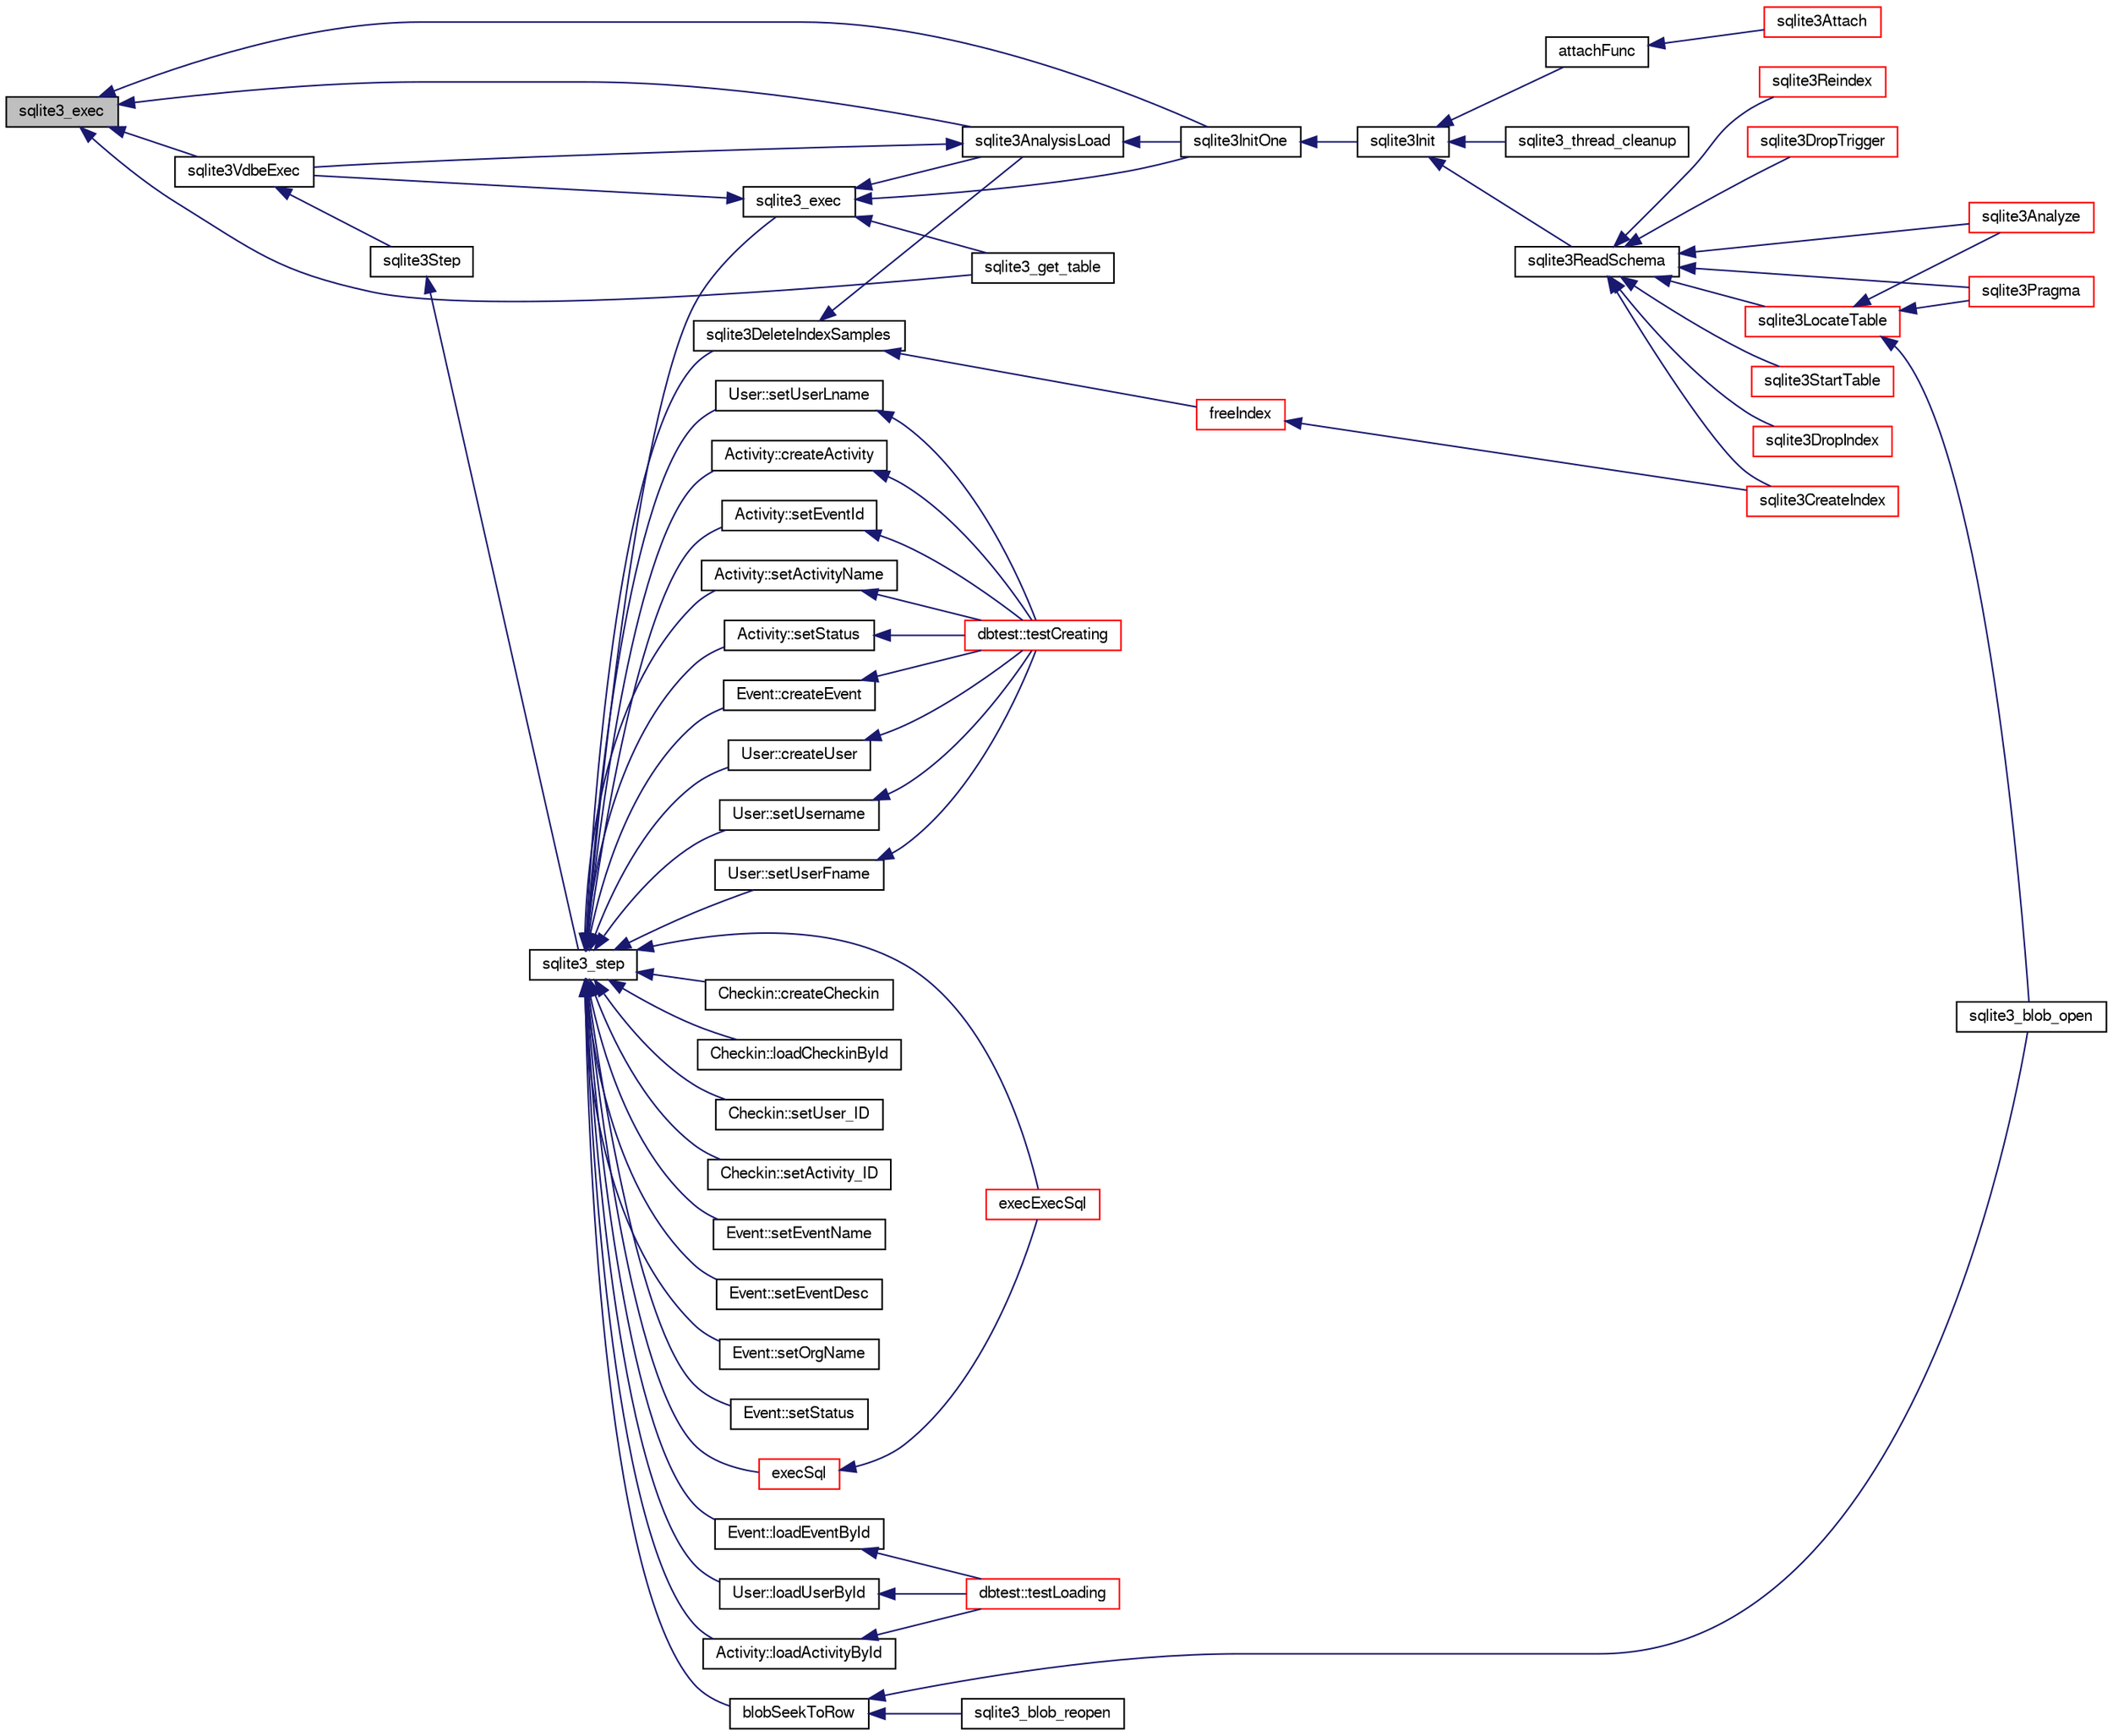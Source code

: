 digraph "sqlite3_exec"
{
  edge [fontname="FreeSans",fontsize="10",labelfontname="FreeSans",labelfontsize="10"];
  node [fontname="FreeSans",fontsize="10",shape=record];
  rankdir="LR";
  Node332495 [label="sqlite3_exec",height=0.2,width=0.4,color="black", fillcolor="grey75", style="filled", fontcolor="black"];
  Node332495 -> Node332496 [dir="back",color="midnightblue",fontsize="10",style="solid",fontname="FreeSans"];
  Node332496 [label="sqlite3VdbeExec",height=0.2,width=0.4,color="black", fillcolor="white", style="filled",URL="$sqlite3_8c.html#a8ce40a614bdc56719c4d642b1e4dfb21"];
  Node332496 -> Node332497 [dir="back",color="midnightblue",fontsize="10",style="solid",fontname="FreeSans"];
  Node332497 [label="sqlite3Step",height=0.2,width=0.4,color="black", fillcolor="white", style="filled",URL="$sqlite3_8c.html#a3f2872e873e2758a4beedad1d5113554"];
  Node332497 -> Node332498 [dir="back",color="midnightblue",fontsize="10",style="solid",fontname="FreeSans"];
  Node332498 [label="sqlite3_step",height=0.2,width=0.4,color="black", fillcolor="white", style="filled",URL="$sqlite3_8h.html#ac1e491ce36b7471eb28387f7d3c74334"];
  Node332498 -> Node332499 [dir="back",color="midnightblue",fontsize="10",style="solid",fontname="FreeSans"];
  Node332499 [label="Activity::createActivity",height=0.2,width=0.4,color="black", fillcolor="white", style="filled",URL="$classActivity.html#a813cc5e52c14ab49b39014c134e3425b"];
  Node332499 -> Node332500 [dir="back",color="midnightblue",fontsize="10",style="solid",fontname="FreeSans"];
  Node332500 [label="dbtest::testCreating",height=0.2,width=0.4,color="red", fillcolor="white", style="filled",URL="$classdbtest.html#a8193e88a7df657069c8a6bd09c8243b7"];
  Node332498 -> Node332502 [dir="back",color="midnightblue",fontsize="10",style="solid",fontname="FreeSans"];
  Node332502 [label="Activity::loadActivityById",height=0.2,width=0.4,color="black", fillcolor="white", style="filled",URL="$classActivity.html#abe4ffb4f08a47212ebf9013259d9e7fd"];
  Node332502 -> Node332503 [dir="back",color="midnightblue",fontsize="10",style="solid",fontname="FreeSans"];
  Node332503 [label="dbtest::testLoading",height=0.2,width=0.4,color="red", fillcolor="white", style="filled",URL="$classdbtest.html#a6f98d82a2c8e2b9040848763504ddae1"];
  Node332498 -> Node332504 [dir="back",color="midnightblue",fontsize="10",style="solid",fontname="FreeSans"];
  Node332504 [label="Activity::setEventId",height=0.2,width=0.4,color="black", fillcolor="white", style="filled",URL="$classActivity.html#adb1d0fd0d08f473e068f0a4086bfa9ca"];
  Node332504 -> Node332500 [dir="back",color="midnightblue",fontsize="10",style="solid",fontname="FreeSans"];
  Node332498 -> Node332505 [dir="back",color="midnightblue",fontsize="10",style="solid",fontname="FreeSans"];
  Node332505 [label="Activity::setActivityName",height=0.2,width=0.4,color="black", fillcolor="white", style="filled",URL="$classActivity.html#a62dc3737b33915a36086f9dd26d16a81"];
  Node332505 -> Node332500 [dir="back",color="midnightblue",fontsize="10",style="solid",fontname="FreeSans"];
  Node332498 -> Node332506 [dir="back",color="midnightblue",fontsize="10",style="solid",fontname="FreeSans"];
  Node332506 [label="Activity::setStatus",height=0.2,width=0.4,color="black", fillcolor="white", style="filled",URL="$classActivity.html#af618135a7738f4d2a7ee147a8ef912ea"];
  Node332506 -> Node332500 [dir="back",color="midnightblue",fontsize="10",style="solid",fontname="FreeSans"];
  Node332498 -> Node332507 [dir="back",color="midnightblue",fontsize="10",style="solid",fontname="FreeSans"];
  Node332507 [label="Checkin::createCheckin",height=0.2,width=0.4,color="black", fillcolor="white", style="filled",URL="$classCheckin.html#a4e40acdf7fff0e607f6de4f24f3a163c"];
  Node332498 -> Node332508 [dir="back",color="midnightblue",fontsize="10",style="solid",fontname="FreeSans"];
  Node332508 [label="Checkin::loadCheckinById",height=0.2,width=0.4,color="black", fillcolor="white", style="filled",URL="$classCheckin.html#a3461f70ea6c68475225f2a07f78a21e0"];
  Node332498 -> Node332509 [dir="back",color="midnightblue",fontsize="10",style="solid",fontname="FreeSans"];
  Node332509 [label="Checkin::setUser_ID",height=0.2,width=0.4,color="black", fillcolor="white", style="filled",URL="$classCheckin.html#a76ab640f4f912876dbebf183db5359c6"];
  Node332498 -> Node332510 [dir="back",color="midnightblue",fontsize="10",style="solid",fontname="FreeSans"];
  Node332510 [label="Checkin::setActivity_ID",height=0.2,width=0.4,color="black", fillcolor="white", style="filled",URL="$classCheckin.html#ab2ff3ec2604ec73a42af25874a00b232"];
  Node332498 -> Node332511 [dir="back",color="midnightblue",fontsize="10",style="solid",fontname="FreeSans"];
  Node332511 [label="Event::createEvent",height=0.2,width=0.4,color="black", fillcolor="white", style="filled",URL="$classEvent.html#a77adb9f4a46ffb32c2d931f0691f5903"];
  Node332511 -> Node332500 [dir="back",color="midnightblue",fontsize="10",style="solid",fontname="FreeSans"];
  Node332498 -> Node332512 [dir="back",color="midnightblue",fontsize="10",style="solid",fontname="FreeSans"];
  Node332512 [label="Event::loadEventById",height=0.2,width=0.4,color="black", fillcolor="white", style="filled",URL="$classEvent.html#afa66cea33f722dbeecb69cc98fdea055"];
  Node332512 -> Node332503 [dir="back",color="midnightblue",fontsize="10",style="solid",fontname="FreeSans"];
  Node332498 -> Node332513 [dir="back",color="midnightblue",fontsize="10",style="solid",fontname="FreeSans"];
  Node332513 [label="Event::setEventName",height=0.2,width=0.4,color="black", fillcolor="white", style="filled",URL="$classEvent.html#a10596b6ca077df05184e30d62b08729d"];
  Node332498 -> Node332514 [dir="back",color="midnightblue",fontsize="10",style="solid",fontname="FreeSans"];
  Node332514 [label="Event::setEventDesc",height=0.2,width=0.4,color="black", fillcolor="white", style="filled",URL="$classEvent.html#ae36b8377dcae792f1c5c4726024c981b"];
  Node332498 -> Node332515 [dir="back",color="midnightblue",fontsize="10",style="solid",fontname="FreeSans"];
  Node332515 [label="Event::setOrgName",height=0.2,width=0.4,color="black", fillcolor="white", style="filled",URL="$classEvent.html#a19aac0f776bd764563a54977656cf680"];
  Node332498 -> Node332516 [dir="back",color="midnightblue",fontsize="10",style="solid",fontname="FreeSans"];
  Node332516 [label="Event::setStatus",height=0.2,width=0.4,color="black", fillcolor="white", style="filled",URL="$classEvent.html#ab0a6b9285af0f4172eb841e2b80f8972"];
  Node332498 -> Node332517 [dir="back",color="midnightblue",fontsize="10",style="solid",fontname="FreeSans"];
  Node332517 [label="blobSeekToRow",height=0.2,width=0.4,color="black", fillcolor="white", style="filled",URL="$sqlite3_8c.html#afff57e13332b98c8a44a7cebe38962ab"];
  Node332517 -> Node332518 [dir="back",color="midnightblue",fontsize="10",style="solid",fontname="FreeSans"];
  Node332518 [label="sqlite3_blob_open",height=0.2,width=0.4,color="black", fillcolor="white", style="filled",URL="$sqlite3_8h.html#adb8ad839a5bdd62a43785132bc7dd518"];
  Node332517 -> Node332519 [dir="back",color="midnightblue",fontsize="10",style="solid",fontname="FreeSans"];
  Node332519 [label="sqlite3_blob_reopen",height=0.2,width=0.4,color="black", fillcolor="white", style="filled",URL="$sqlite3_8h.html#abc77c24fdc0150138490359a94360f7e"];
  Node332498 -> Node332520 [dir="back",color="midnightblue",fontsize="10",style="solid",fontname="FreeSans"];
  Node332520 [label="sqlite3DeleteIndexSamples",height=0.2,width=0.4,color="black", fillcolor="white", style="filled",URL="$sqlite3_8c.html#aaeda0302fbf61397ec009f65bed047ef"];
  Node332520 -> Node332521 [dir="back",color="midnightblue",fontsize="10",style="solid",fontname="FreeSans"];
  Node332521 [label="sqlite3AnalysisLoad",height=0.2,width=0.4,color="black", fillcolor="white", style="filled",URL="$sqlite3_8c.html#a48a2301c27e1d3d68708b9b8761b5a01"];
  Node332521 -> Node332496 [dir="back",color="midnightblue",fontsize="10",style="solid",fontname="FreeSans"];
  Node332521 -> Node332522 [dir="back",color="midnightblue",fontsize="10",style="solid",fontname="FreeSans"];
  Node332522 [label="sqlite3InitOne",height=0.2,width=0.4,color="black", fillcolor="white", style="filled",URL="$sqlite3_8c.html#ac4318b25df65269906b0379251fe9b85"];
  Node332522 -> Node332523 [dir="back",color="midnightblue",fontsize="10",style="solid",fontname="FreeSans"];
  Node332523 [label="sqlite3Init",height=0.2,width=0.4,color="black", fillcolor="white", style="filled",URL="$sqlite3_8c.html#aed74e3dc765631a833f522f425ff5a48"];
  Node332523 -> Node332524 [dir="back",color="midnightblue",fontsize="10",style="solid",fontname="FreeSans"];
  Node332524 [label="attachFunc",height=0.2,width=0.4,color="black", fillcolor="white", style="filled",URL="$sqlite3_8c.html#a69cb751a7da501b9a0aa37e0d7c3eaf7"];
  Node332524 -> Node332525 [dir="back",color="midnightblue",fontsize="10",style="solid",fontname="FreeSans"];
  Node332525 [label="sqlite3Attach",height=0.2,width=0.4,color="red", fillcolor="white", style="filled",URL="$sqlite3_8c.html#ae0907fe0b43cc1b4c7e6a16213e8546f"];
  Node332523 -> Node332528 [dir="back",color="midnightblue",fontsize="10",style="solid",fontname="FreeSans"];
  Node332528 [label="sqlite3ReadSchema",height=0.2,width=0.4,color="black", fillcolor="white", style="filled",URL="$sqlite3_8c.html#ac41a97f30334f7d35b2b5713097eca90"];
  Node332528 -> Node332529 [dir="back",color="midnightblue",fontsize="10",style="solid",fontname="FreeSans"];
  Node332529 [label="sqlite3Analyze",height=0.2,width=0.4,color="red", fillcolor="white", style="filled",URL="$sqlite3_8c.html#ac696deb1ccaae3fa855cfbd0bfd4d048"];
  Node332528 -> Node332530 [dir="back",color="midnightblue",fontsize="10",style="solid",fontname="FreeSans"];
  Node332530 [label="sqlite3LocateTable",height=0.2,width=0.4,color="red", fillcolor="white", style="filled",URL="$sqlite3_8c.html#adfeea5b18971250d4ff7f5a44e134d75"];
  Node332530 -> Node332518 [dir="back",color="midnightblue",fontsize="10",style="solid",fontname="FreeSans"];
  Node332530 -> Node332529 [dir="back",color="midnightblue",fontsize="10",style="solid",fontname="FreeSans"];
  Node332530 -> Node332574 [dir="back",color="midnightblue",fontsize="10",style="solid",fontname="FreeSans"];
  Node332574 [label="sqlite3Pragma",height=0.2,width=0.4,color="red", fillcolor="white", style="filled",URL="$sqlite3_8c.html#a111391370f58f8e6a6eca51fd34d62ed"];
  Node332528 -> Node332618 [dir="back",color="midnightblue",fontsize="10",style="solid",fontname="FreeSans"];
  Node332618 [label="sqlite3StartTable",height=0.2,width=0.4,color="red", fillcolor="white", style="filled",URL="$sqlite3_8c.html#af49b4395f39d9078a0dda2484c183012"];
  Node332528 -> Node332535 [dir="back",color="midnightblue",fontsize="10",style="solid",fontname="FreeSans"];
  Node332535 [label="sqlite3CreateIndex",height=0.2,width=0.4,color="red", fillcolor="white", style="filled",URL="$sqlite3_8c.html#a8dbe5e590ab6c58a8c45f34f7c81e825"];
  Node332528 -> Node332620 [dir="back",color="midnightblue",fontsize="10",style="solid",fontname="FreeSans"];
  Node332620 [label="sqlite3DropIndex",height=0.2,width=0.4,color="red", fillcolor="white", style="filled",URL="$sqlite3_8c.html#a3ffd2536f34a0cf6d427710b06b71e83"];
  Node332528 -> Node332588 [dir="back",color="midnightblue",fontsize="10",style="solid",fontname="FreeSans"];
  Node332588 [label="sqlite3Reindex",height=0.2,width=0.4,color="red", fillcolor="white", style="filled",URL="$sqlite3_8c.html#abd189e31189391e1ef114b413ff4abbf"];
  Node332528 -> Node332574 [dir="back",color="midnightblue",fontsize="10",style="solid",fontname="FreeSans"];
  Node332528 -> Node332621 [dir="back",color="midnightblue",fontsize="10",style="solid",fontname="FreeSans"];
  Node332621 [label="sqlite3DropTrigger",height=0.2,width=0.4,color="red", fillcolor="white", style="filled",URL="$sqlite3_8c.html#affdf1dd65e331b06feaef6ff8636305f"];
  Node332523 -> Node332622 [dir="back",color="midnightblue",fontsize="10",style="solid",fontname="FreeSans"];
  Node332622 [label="sqlite3_thread_cleanup",height=0.2,width=0.4,color="black", fillcolor="white", style="filled",URL="$sqlite3_8h.html#a34980c829db84f02e1a1599063469f06"];
  Node332520 -> Node332623 [dir="back",color="midnightblue",fontsize="10",style="solid",fontname="FreeSans"];
  Node332623 [label="freeIndex",height=0.2,width=0.4,color="red", fillcolor="white", style="filled",URL="$sqlite3_8c.html#a00907c99c18d5bcb9d0b38c077146c31"];
  Node332623 -> Node332535 [dir="back",color="midnightblue",fontsize="10",style="solid",fontname="FreeSans"];
  Node332498 -> Node332689 [dir="back",color="midnightblue",fontsize="10",style="solid",fontname="FreeSans"];
  Node332689 [label="sqlite3_exec",height=0.2,width=0.4,color="black", fillcolor="white", style="filled",URL="$sqlite3_8h.html#a97487ec8150e0bcc8fa392ab8f0e24db"];
  Node332689 -> Node332496 [dir="back",color="midnightblue",fontsize="10",style="solid",fontname="FreeSans"];
  Node332689 -> Node332521 [dir="back",color="midnightblue",fontsize="10",style="solid",fontname="FreeSans"];
  Node332689 -> Node332522 [dir="back",color="midnightblue",fontsize="10",style="solid",fontname="FreeSans"];
  Node332689 -> Node332690 [dir="back",color="midnightblue",fontsize="10",style="solid",fontname="FreeSans"];
  Node332690 [label="sqlite3_get_table",height=0.2,width=0.4,color="black", fillcolor="white", style="filled",URL="$sqlite3_8h.html#a5effeac4e12df57beaa35c5be1f61579"];
  Node332498 -> Node332680 [dir="back",color="midnightblue",fontsize="10",style="solid",fontname="FreeSans"];
  Node332680 [label="execSql",height=0.2,width=0.4,color="red", fillcolor="white", style="filled",URL="$sqlite3_8c.html#a7d16651b98a110662f4c265eff0246cb"];
  Node332680 -> Node332681 [dir="back",color="midnightblue",fontsize="10",style="solid",fontname="FreeSans"];
  Node332681 [label="execExecSql",height=0.2,width=0.4,color="red", fillcolor="white", style="filled",URL="$sqlite3_8c.html#ac1be09a6c047f21133d16378d301e0d4"];
  Node332498 -> Node332681 [dir="back",color="midnightblue",fontsize="10",style="solid",fontname="FreeSans"];
  Node332498 -> Node332683 [dir="back",color="midnightblue",fontsize="10",style="solid",fontname="FreeSans"];
  Node332683 [label="User::createUser",height=0.2,width=0.4,color="black", fillcolor="white", style="filled",URL="$classUser.html#a22ed673939e8cc0a136130b809bba513"];
  Node332683 -> Node332500 [dir="back",color="midnightblue",fontsize="10",style="solid",fontname="FreeSans"];
  Node332498 -> Node332684 [dir="back",color="midnightblue",fontsize="10",style="solid",fontname="FreeSans"];
  Node332684 [label="User::loadUserById",height=0.2,width=0.4,color="black", fillcolor="white", style="filled",URL="$classUser.html#a863377665b7fb83c5547dcf9727f5092"];
  Node332684 -> Node332503 [dir="back",color="midnightblue",fontsize="10",style="solid",fontname="FreeSans"];
  Node332498 -> Node332685 [dir="back",color="midnightblue",fontsize="10",style="solid",fontname="FreeSans"];
  Node332685 [label="User::setUsername",height=0.2,width=0.4,color="black", fillcolor="white", style="filled",URL="$classUser.html#aa0497022a136cb78de785b0a39ae60b1"];
  Node332685 -> Node332500 [dir="back",color="midnightblue",fontsize="10",style="solid",fontname="FreeSans"];
  Node332498 -> Node332686 [dir="back",color="midnightblue",fontsize="10",style="solid",fontname="FreeSans"];
  Node332686 [label="User::setUserFname",height=0.2,width=0.4,color="black", fillcolor="white", style="filled",URL="$classUser.html#a72657eb55cd0ca437b4841a43f19912f"];
  Node332686 -> Node332500 [dir="back",color="midnightblue",fontsize="10",style="solid",fontname="FreeSans"];
  Node332498 -> Node332687 [dir="back",color="midnightblue",fontsize="10",style="solid",fontname="FreeSans"];
  Node332687 [label="User::setUserLname",height=0.2,width=0.4,color="black", fillcolor="white", style="filled",URL="$classUser.html#aa25973387e5afe1aa6f60dd6545e33b5"];
  Node332687 -> Node332500 [dir="back",color="midnightblue",fontsize="10",style="solid",fontname="FreeSans"];
  Node332495 -> Node332521 [dir="back",color="midnightblue",fontsize="10",style="solid",fontname="FreeSans"];
  Node332495 -> Node332522 [dir="back",color="midnightblue",fontsize="10",style="solid",fontname="FreeSans"];
  Node332495 -> Node332690 [dir="back",color="midnightblue",fontsize="10",style="solid",fontname="FreeSans"];
}
